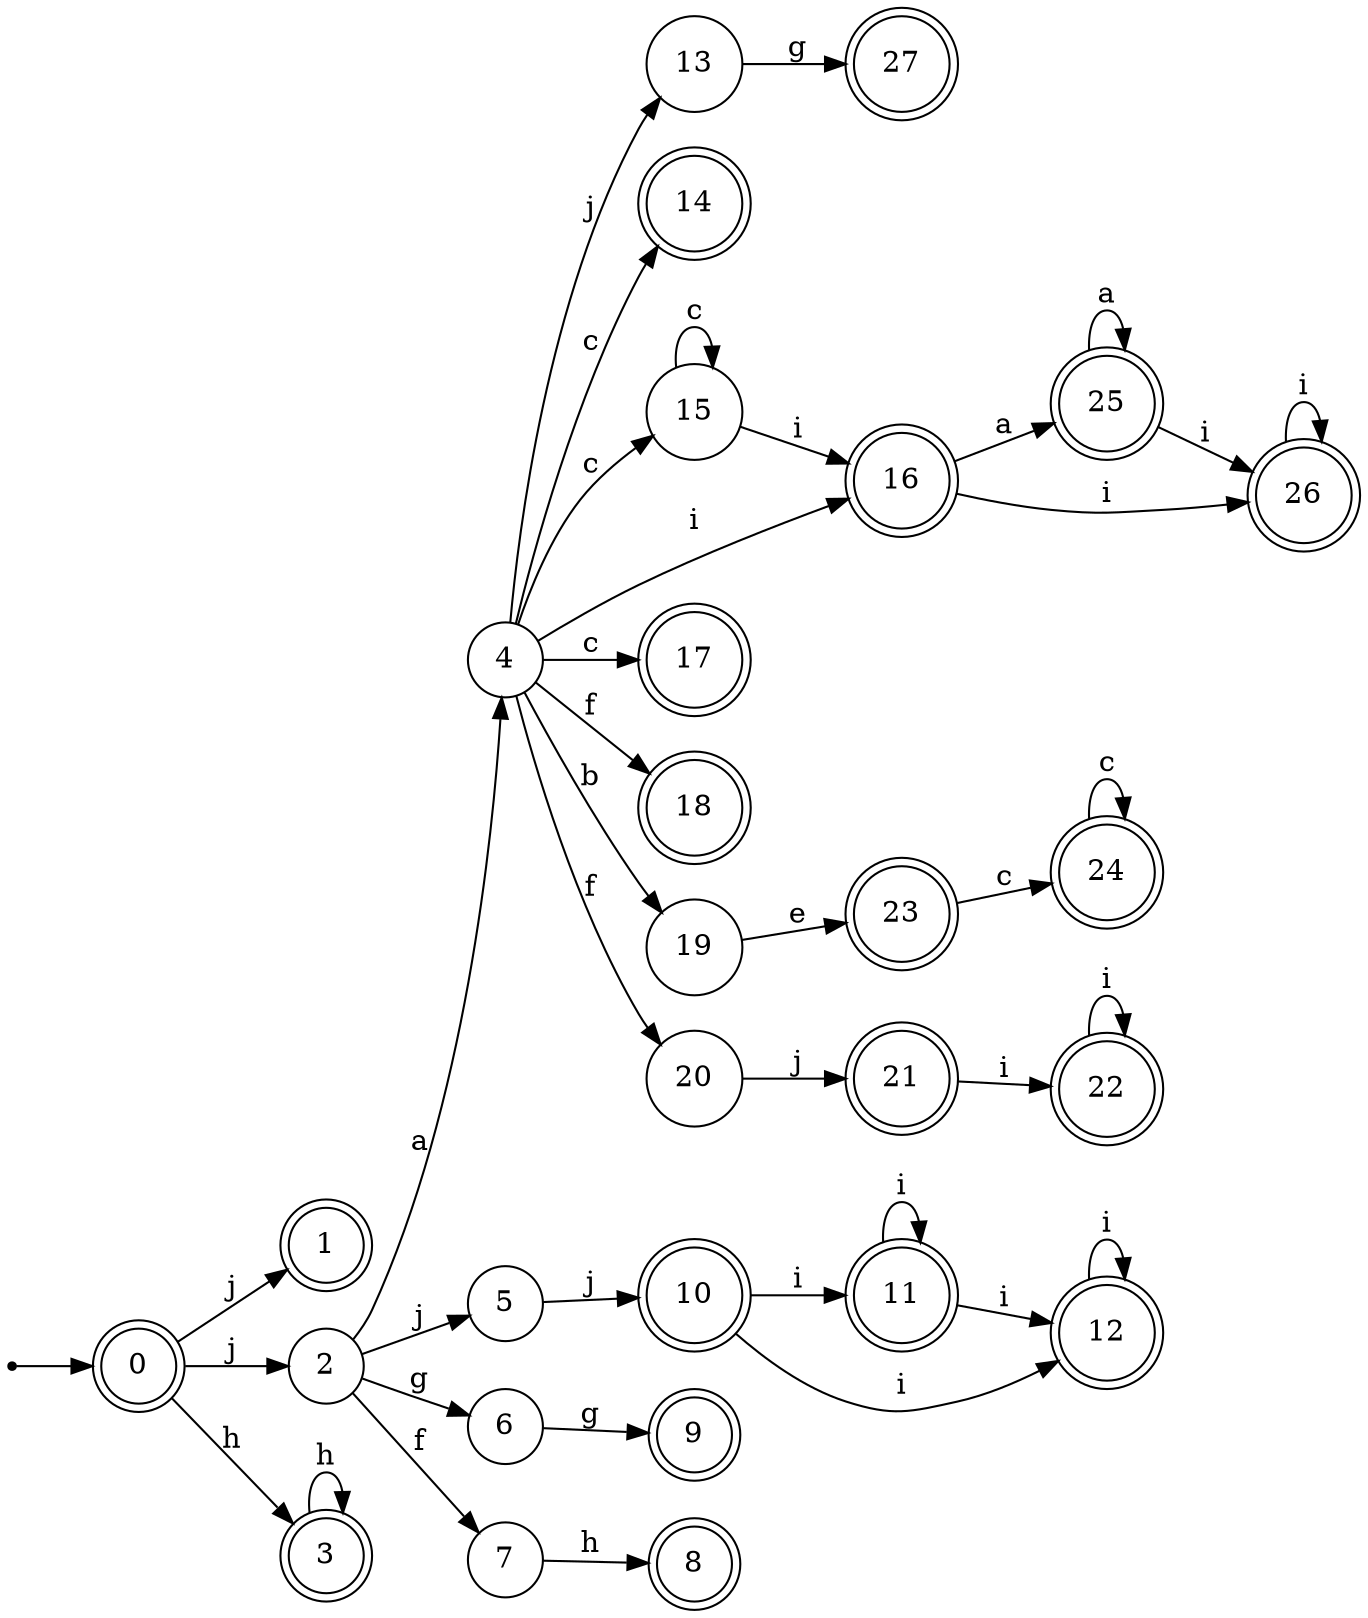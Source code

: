 digraph finite_state_machine {
rankdir=LR;
size="20,20";
node [shape = point]; "dummy0"
node [shape = doublecircle]; "0";"dummy0" -> "0";
node [shape = doublecircle]; "1";node [shape = circle]; "2";
node [shape = doublecircle]; "3";node [shape = circle]; "4";
node [shape = circle]; "5";
node [shape = circle]; "6";
node [shape = circle]; "7";
node [shape = doublecircle]; "8";node [shape = doublecircle]; "9";node [shape = doublecircle]; "10";node [shape = doublecircle]; "11";node [shape = doublecircle]; "12";node [shape = circle]; "13";
node [shape = doublecircle]; "14";node [shape = circle]; "15";
node [shape = doublecircle]; "16";node [shape = doublecircle]; "17";node [shape = doublecircle]; "18";node [shape = circle]; "19";
node [shape = circle]; "20";
node [shape = doublecircle]; "21";node [shape = doublecircle]; "22";node [shape = doublecircle]; "23";node [shape = doublecircle]; "24";node [shape = doublecircle]; "25";node [shape = doublecircle]; "26";node [shape = doublecircle]; "27";"0" -> "1" [label = "j"];
 "0" -> "2" [label = "j"];
 "0" -> "3" [label = "h"];
 "3" -> "3" [label = "h"];
 "2" -> "4" [label = "a"];
 "2" -> "5" [label = "j"];
 "2" -> "6" [label = "g"];
 "2" -> "7" [label = "f"];
 "7" -> "8" [label = "h"];
 "6" -> "9" [label = "g"];
 "5" -> "10" [label = "j"];
 "10" -> "11" [label = "i"];
 "10" -> "12" [label = "i"];
 "12" -> "12" [label = "i"];
 "11" -> "11" [label = "i"];
 "11" -> "12" [label = "i"];
 "4" -> "13" [label = "j"];
 "4" -> "17" [label = "c"];
 "4" -> "14" [label = "c"];
 "4" -> "15" [label = "c"];
 "4" -> "16" [label = "i"];
 "4" -> "18" [label = "f"];
 "4" -> "20" [label = "f"];
 "4" -> "19" [label = "b"];
 "20" -> "21" [label = "j"];
 "21" -> "22" [label = "i"];
 "22" -> "22" [label = "i"];
 "19" -> "23" [label = "e"];
 "23" -> "24" [label = "c"];
 "24" -> "24" [label = "c"];
 "16" -> "25" [label = "a"];
 "16" -> "26" [label = "i"];
 "26" -> "26" [label = "i"];
 "25" -> "25" [label = "a"];
 "25" -> "26" [label = "i"];
 "15" -> "15" [label = "c"];
 "15" -> "16" [label = "i"];
 "13" -> "27" [label = "g"];
 }

